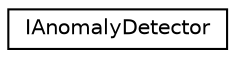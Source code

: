 digraph "Graphical Class Hierarchy"
{
 // LATEX_PDF_SIZE
  edge [fontname="Helvetica",fontsize="10",labelfontname="Helvetica",labelfontsize="10"];
  node [fontname="Helvetica",fontsize="10",shape=record];
  rankdir="LR";
  Node0 [label="IAnomalyDetector",height=0.2,width=0.4,color="black", fillcolor="white", style="filled",URL="$classIAnomalyDetector.html",tooltip=" "];
}
